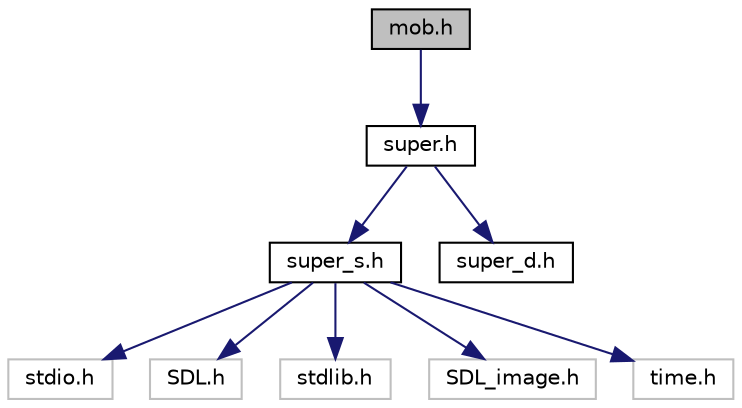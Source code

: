 digraph "mob.h"
{
 // LATEX_PDF_SIZE
  edge [fontname="Helvetica",fontsize="10",labelfontname="Helvetica",labelfontsize="10"];
  node [fontname="Helvetica",fontsize="10",shape=record];
  Node1 [label="mob.h",height=0.2,width=0.4,color="black", fillcolor="grey75", style="filled", fontcolor="black",tooltip="Fichier contenant les fonctions agissant sur les mobs du programme."];
  Node1 -> Node2 [color="midnightblue",fontsize="10",style="solid"];
  Node2 [label="super.h",height=0.2,width=0.4,color="black", fillcolor="white", style="filled",URL="$super_8h.html",tooltip="Header principale du programmes."];
  Node2 -> Node3 [color="midnightblue",fontsize="10",style="solid"];
  Node3 [label="super_s.h",height=0.2,width=0.4,color="black", fillcolor="white", style="filled",URL="$super__s_8h.html",tooltip="Header des structures du programmes."];
  Node3 -> Node4 [color="midnightblue",fontsize="10",style="solid"];
  Node4 [label="stdio.h",height=0.2,width=0.4,color="grey75", fillcolor="white", style="filled",tooltip=" "];
  Node3 -> Node5 [color="midnightblue",fontsize="10",style="solid"];
  Node5 [label="SDL.h",height=0.2,width=0.4,color="grey75", fillcolor="white", style="filled",tooltip=" "];
  Node3 -> Node6 [color="midnightblue",fontsize="10",style="solid"];
  Node6 [label="stdlib.h",height=0.2,width=0.4,color="grey75", fillcolor="white", style="filled",tooltip=" "];
  Node3 -> Node7 [color="midnightblue",fontsize="10",style="solid"];
  Node7 [label="SDL_image.h",height=0.2,width=0.4,color="grey75", fillcolor="white", style="filled",tooltip=" "];
  Node3 -> Node8 [color="midnightblue",fontsize="10",style="solid"];
  Node8 [label="time.h",height=0.2,width=0.4,color="grey75", fillcolor="white", style="filled",tooltip=" "];
  Node2 -> Node9 [color="midnightblue",fontsize="10",style="solid"];
  Node9 [label="super_d.h",height=0.2,width=0.4,color="black", fillcolor="white", style="filled",URL="$super__d_8h.html",tooltip="Header des defines du programmes."];
}

